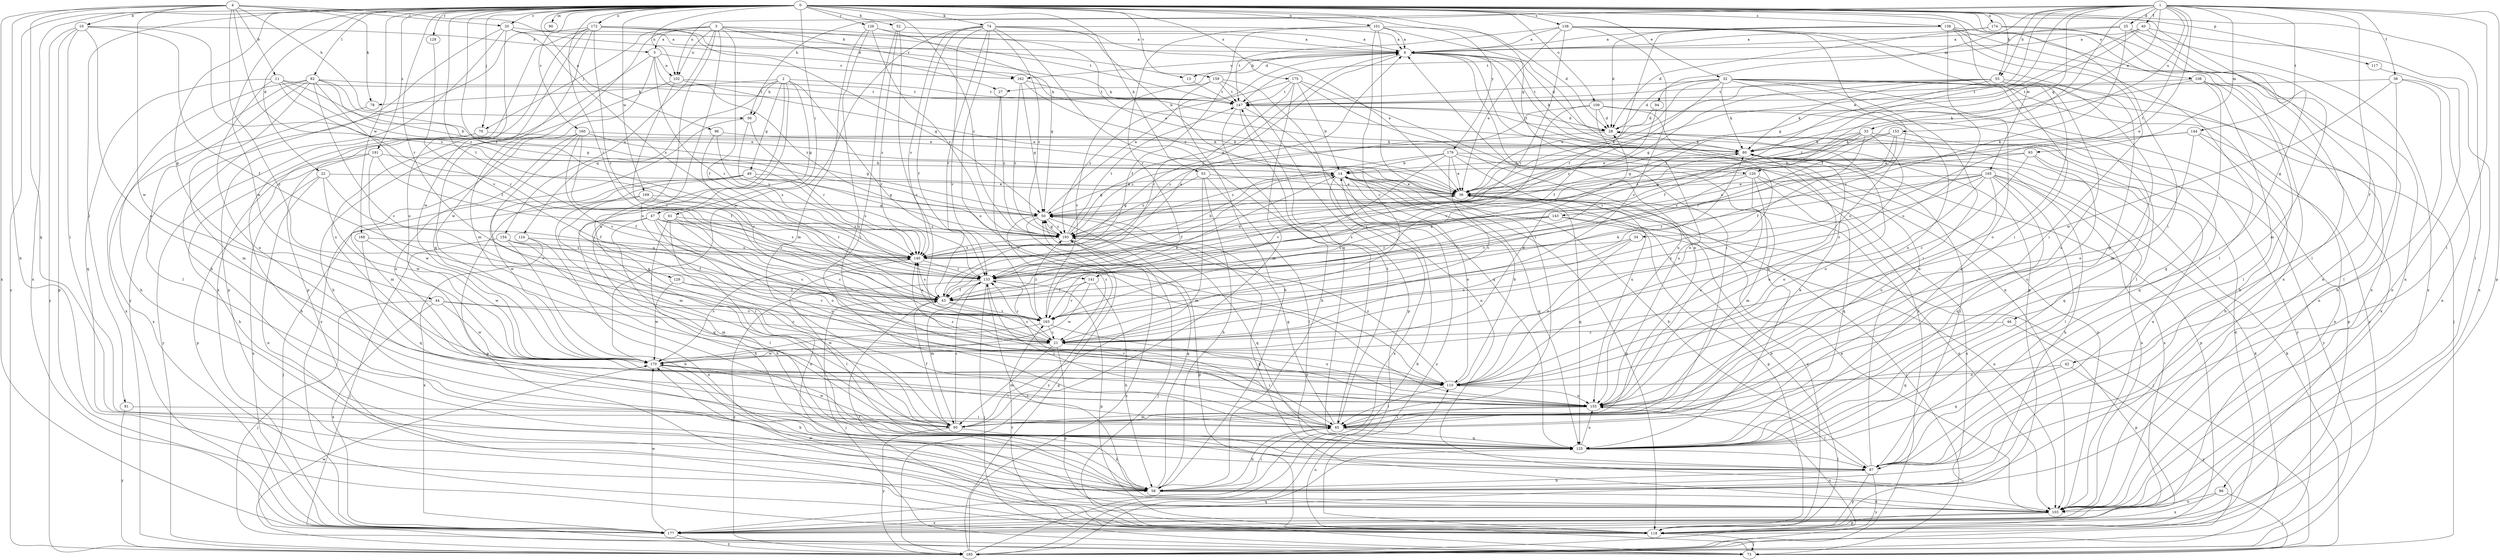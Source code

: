 strict digraph  {
0;
1;
2;
3;
4;
5;
6;
10;
11;
13;
14;
20;
21;
22;
25;
27;
28;
32;
33;
34;
36;
38;
40;
42;
43;
44;
46;
47;
49;
50;
52;
53;
55;
56;
58;
61;
65;
70;
73;
74;
78;
80;
81;
82;
86;
87;
90;
93;
94;
95;
96;
101;
102;
103;
108;
109;
110;
117;
118;
120;
124;
125;
126;
128;
129;
133;
136;
138;
140;
141;
143;
144;
147;
153;
154;
155;
159;
160;
162;
163;
165;
168;
169;
170;
172;
174;
175;
177;
179;
185;
191;
193;
0 -> 20  [label=c];
0 -> 22  [label=d];
0 -> 32  [label=e];
0 -> 44  [label=g];
0 -> 46  [label=g];
0 -> 52  [label=h];
0 -> 53  [label=h];
0 -> 55  [label=h];
0 -> 61  [label=i];
0 -> 65  [label=i];
0 -> 70  [label=j];
0 -> 74  [label=k];
0 -> 81  [label=l];
0 -> 82  [label=l];
0 -> 86  [label=l];
0 -> 90  [label=m];
0 -> 96  [label=n];
0 -> 101  [label=n];
0 -> 102  [label=n];
0 -> 108  [label=o];
0 -> 109  [label=o];
0 -> 117  [label=p];
0 -> 120  [label=q];
0 -> 126  [label=r];
0 -> 128  [label=r];
0 -> 129  [label=r];
0 -> 133  [label=r];
0 -> 136  [label=s];
0 -> 138  [label=s];
0 -> 140  [label=s];
0 -> 141  [label=t];
0 -> 159  [label=v];
0 -> 160  [label=v];
0 -> 165  [label=w];
0 -> 168  [label=w];
0 -> 169  [label=w];
0 -> 170  [label=w];
0 -> 172  [label=x];
0 -> 174  [label=x];
0 -> 175  [label=x];
0 -> 177  [label=x];
0 -> 179  [label=y];
0 -> 185  [label=y];
0 -> 191  [label=z];
0 -> 193  [label=z];
1 -> 25  [label=d];
1 -> 33  [label=e];
1 -> 34  [label=e];
1 -> 36  [label=e];
1 -> 38  [label=f];
1 -> 40  [label=f];
1 -> 42  [label=f];
1 -> 43  [label=f];
1 -> 55  [label=h];
1 -> 56  [label=h];
1 -> 87  [label=l];
1 -> 93  [label=m];
1 -> 94  [label=m];
1 -> 102  [label=n];
1 -> 118  [label=p];
1 -> 120  [label=q];
1 -> 141  [label=t];
1 -> 143  [label=t];
1 -> 144  [label=t];
1 -> 153  [label=u];
2 -> 47  [label=g];
2 -> 49  [label=g];
2 -> 56  [label=h];
2 -> 78  [label=k];
2 -> 87  [label=l];
2 -> 124  [label=q];
2 -> 125  [label=q];
2 -> 133  [label=r];
2 -> 147  [label=t];
3 -> 5  [label=a];
3 -> 27  [label=d];
3 -> 36  [label=e];
3 -> 43  [label=f];
3 -> 70  [label=j];
3 -> 95  [label=m];
3 -> 102  [label=n];
3 -> 110  [label=o];
3 -> 154  [label=u];
3 -> 155  [label=u];
3 -> 162  [label=v];
4 -> 10  [label=b];
4 -> 11  [label=b];
4 -> 13  [label=b];
4 -> 20  [label=c];
4 -> 21  [label=c];
4 -> 56  [label=h];
4 -> 58  [label=h];
4 -> 78  [label=k];
4 -> 125  [label=q];
4 -> 140  [label=s];
4 -> 170  [label=w];
4 -> 177  [label=x];
5 -> 102  [label=n];
5 -> 133  [label=r];
5 -> 155  [label=u];
5 -> 162  [label=v];
5 -> 170  [label=w];
5 -> 193  [label=z];
6 -> 13  [label=b];
6 -> 27  [label=d];
6 -> 28  [label=d];
6 -> 65  [label=i];
6 -> 80  [label=k];
6 -> 103  [label=n];
6 -> 140  [label=s];
6 -> 162  [label=v];
6 -> 185  [label=y];
10 -> 5  [label=a];
10 -> 43  [label=f];
10 -> 65  [label=i];
10 -> 110  [label=o];
10 -> 118  [label=p];
10 -> 185  [label=y];
10 -> 193  [label=z];
11 -> 36  [label=e];
11 -> 50  [label=g];
11 -> 125  [label=q];
11 -> 133  [label=r];
11 -> 147  [label=t];
11 -> 155  [label=u];
13 -> 147  [label=t];
14 -> 36  [label=e];
14 -> 43  [label=f];
14 -> 50  [label=g];
14 -> 110  [label=o];
14 -> 118  [label=p];
14 -> 125  [label=q];
14 -> 177  [label=x];
14 -> 185  [label=y];
20 -> 6  [label=a];
20 -> 58  [label=h];
20 -> 80  [label=k];
20 -> 110  [label=o];
20 -> 118  [label=p];
20 -> 140  [label=s];
21 -> 65  [label=i];
21 -> 95  [label=m];
21 -> 118  [label=p];
21 -> 133  [label=r];
21 -> 170  [label=w];
22 -> 36  [label=e];
22 -> 43  [label=f];
22 -> 103  [label=n];
22 -> 170  [label=w];
22 -> 177  [label=x];
25 -> 6  [label=a];
25 -> 95  [label=m];
25 -> 147  [label=t];
25 -> 163  [label=v];
25 -> 177  [label=x];
27 -> 155  [label=u];
27 -> 193  [label=z];
28 -> 80  [label=k];
28 -> 103  [label=n];
28 -> 147  [label=t];
28 -> 155  [label=u];
28 -> 193  [label=z];
32 -> 28  [label=d];
32 -> 36  [label=e];
32 -> 43  [label=f];
32 -> 65  [label=i];
32 -> 73  [label=j];
32 -> 80  [label=k];
32 -> 87  [label=l];
32 -> 125  [label=q];
32 -> 147  [label=t];
32 -> 155  [label=u];
32 -> 185  [label=y];
33 -> 21  [label=c];
33 -> 43  [label=f];
33 -> 50  [label=g];
33 -> 80  [label=k];
33 -> 133  [label=r];
33 -> 185  [label=y];
33 -> 193  [label=z];
34 -> 21  [label=c];
34 -> 110  [label=o];
34 -> 140  [label=s];
36 -> 50  [label=g];
36 -> 73  [label=j];
36 -> 103  [label=n];
36 -> 118  [label=p];
36 -> 125  [label=q];
38 -> 58  [label=h];
38 -> 87  [label=l];
38 -> 103  [label=n];
38 -> 147  [label=t];
38 -> 170  [label=w];
40 -> 6  [label=a];
40 -> 50  [label=g];
40 -> 103  [label=n];
40 -> 133  [label=r];
40 -> 177  [label=x];
42 -> 110  [label=o];
42 -> 125  [label=q];
42 -> 185  [label=y];
43 -> 6  [label=a];
43 -> 21  [label=c];
43 -> 73  [label=j];
43 -> 80  [label=k];
43 -> 140  [label=s];
43 -> 163  [label=v];
44 -> 21  [label=c];
44 -> 73  [label=j];
44 -> 163  [label=v];
44 -> 170  [label=w];
44 -> 177  [label=x];
46 -> 21  [label=c];
46 -> 118  [label=p];
46 -> 125  [label=q];
47 -> 21  [label=c];
47 -> 58  [label=h];
47 -> 87  [label=l];
47 -> 110  [label=o];
47 -> 125  [label=q];
47 -> 133  [label=r];
47 -> 140  [label=s];
47 -> 193  [label=z];
49 -> 36  [label=e];
49 -> 50  [label=g];
49 -> 95  [label=m];
49 -> 118  [label=p];
49 -> 140  [label=s];
49 -> 170  [label=w];
50 -> 6  [label=a];
50 -> 21  [label=c];
50 -> 118  [label=p];
50 -> 185  [label=y];
50 -> 193  [label=z];
52 -> 6  [label=a];
52 -> 21  [label=c];
52 -> 65  [label=i];
52 -> 140  [label=s];
53 -> 36  [label=e];
53 -> 58  [label=h];
53 -> 87  [label=l];
53 -> 95  [label=m];
53 -> 193  [label=z];
55 -> 36  [label=e];
55 -> 43  [label=f];
55 -> 50  [label=g];
55 -> 80  [label=k];
55 -> 95  [label=m];
55 -> 103  [label=n];
55 -> 110  [label=o];
55 -> 147  [label=t];
55 -> 155  [label=u];
56 -> 133  [label=r];
56 -> 140  [label=s];
56 -> 177  [label=x];
58 -> 50  [label=g];
58 -> 65  [label=i];
58 -> 103  [label=n];
61 -> 21  [label=c];
61 -> 58  [label=h];
61 -> 103  [label=n];
61 -> 155  [label=u];
61 -> 193  [label=z];
65 -> 50  [label=g];
65 -> 58  [label=h];
65 -> 80  [label=k];
65 -> 125  [label=q];
65 -> 133  [label=r];
65 -> 147  [label=t];
70 -> 58  [label=h];
70 -> 80  [label=k];
70 -> 185  [label=y];
73 -> 80  [label=k];
73 -> 110  [label=o];
74 -> 6  [label=a];
74 -> 14  [label=b];
74 -> 36  [label=e];
74 -> 43  [label=f];
74 -> 110  [label=o];
74 -> 125  [label=q];
74 -> 133  [label=r];
74 -> 140  [label=s];
74 -> 163  [label=v];
74 -> 170  [label=w];
74 -> 193  [label=z];
78 -> 177  [label=x];
80 -> 14  [label=b];
80 -> 87  [label=l];
80 -> 155  [label=u];
80 -> 177  [label=x];
81 -> 65  [label=i];
81 -> 185  [label=y];
82 -> 14  [label=b];
82 -> 21  [label=c];
82 -> 36  [label=e];
82 -> 43  [label=f];
82 -> 58  [label=h];
82 -> 87  [label=l];
82 -> 95  [label=m];
82 -> 147  [label=t];
82 -> 177  [label=x];
86 -> 73  [label=j];
86 -> 103  [label=n];
86 -> 177  [label=x];
87 -> 6  [label=a];
87 -> 14  [label=b];
87 -> 58  [label=h];
87 -> 118  [label=p];
87 -> 185  [label=y];
93 -> 14  [label=b];
93 -> 21  [label=c];
93 -> 50  [label=g];
93 -> 125  [label=q];
93 -> 155  [label=u];
94 -> 28  [label=d];
94 -> 193  [label=z];
95 -> 6  [label=a];
95 -> 43  [label=f];
95 -> 58  [label=h];
95 -> 133  [label=r];
95 -> 170  [label=w];
95 -> 185  [label=y];
96 -> 80  [label=k];
96 -> 140  [label=s];
96 -> 163  [label=v];
101 -> 6  [label=a];
101 -> 21  [label=c];
101 -> 28  [label=d];
101 -> 43  [label=f];
101 -> 65  [label=i];
101 -> 118  [label=p];
101 -> 133  [label=r];
102 -> 36  [label=e];
102 -> 58  [label=h];
102 -> 147  [label=t];
102 -> 163  [label=v];
103 -> 36  [label=e];
103 -> 50  [label=g];
103 -> 118  [label=p];
103 -> 133  [label=r];
103 -> 170  [label=w];
103 -> 177  [label=x];
108 -> 58  [label=h];
108 -> 80  [label=k];
108 -> 87  [label=l];
108 -> 125  [label=q];
108 -> 147  [label=t];
108 -> 177  [label=x];
109 -> 28  [label=d];
109 -> 110  [label=o];
109 -> 118  [label=p];
109 -> 140  [label=s];
109 -> 155  [label=u];
109 -> 163  [label=v];
109 -> 185  [label=y];
110 -> 14  [label=b];
110 -> 65  [label=i];
110 -> 140  [label=s];
110 -> 155  [label=u];
110 -> 193  [label=z];
117 -> 103  [label=n];
118 -> 14  [label=b];
118 -> 28  [label=d];
118 -> 36  [label=e];
118 -> 43  [label=f];
118 -> 73  [label=j];
118 -> 163  [label=v];
120 -> 36  [label=e];
120 -> 95  [label=m];
120 -> 125  [label=q];
120 -> 155  [label=u];
120 -> 163  [label=v];
120 -> 177  [label=x];
124 -> 103  [label=n];
124 -> 140  [label=s];
124 -> 177  [label=x];
125 -> 87  [label=l];
125 -> 155  [label=u];
126 -> 6  [label=a];
126 -> 50  [label=g];
126 -> 95  [label=m];
126 -> 155  [label=u];
126 -> 193  [label=z];
128 -> 163  [label=v];
129 -> 43  [label=f];
129 -> 163  [label=v];
129 -> 170  [label=w];
133 -> 43  [label=f];
133 -> 65  [label=i];
133 -> 73  [label=j];
133 -> 95  [label=m];
133 -> 118  [label=p];
133 -> 185  [label=y];
136 -> 6  [label=a];
136 -> 28  [label=d];
136 -> 65  [label=i];
136 -> 87  [label=l];
136 -> 103  [label=n];
136 -> 110  [label=o];
136 -> 133  [label=r];
136 -> 177  [label=x];
138 -> 6  [label=a];
138 -> 21  [label=c];
138 -> 36  [label=e];
138 -> 65  [label=i];
138 -> 110  [label=o];
138 -> 125  [label=q];
138 -> 133  [label=r];
138 -> 147  [label=t];
140 -> 14  [label=b];
140 -> 36  [label=e];
140 -> 87  [label=l];
140 -> 133  [label=r];
141 -> 43  [label=f];
141 -> 58  [label=h];
141 -> 163  [label=v];
141 -> 170  [label=w];
143 -> 73  [label=j];
143 -> 103  [label=n];
143 -> 133  [label=r];
143 -> 140  [label=s];
143 -> 193  [label=z];
144 -> 36  [label=e];
144 -> 58  [label=h];
144 -> 80  [label=k];
144 -> 103  [label=n];
144 -> 110  [label=o];
147 -> 28  [label=d];
147 -> 58  [label=h];
147 -> 65  [label=i];
147 -> 125  [label=q];
153 -> 36  [label=e];
153 -> 80  [label=k];
153 -> 125  [label=q];
153 -> 133  [label=r];
153 -> 140  [label=s];
154 -> 43  [label=f];
154 -> 58  [label=h];
154 -> 73  [label=j];
154 -> 95  [label=m];
154 -> 140  [label=s];
155 -> 65  [label=i];
155 -> 87  [label=l];
155 -> 95  [label=m];
159 -> 58  [label=h];
159 -> 103  [label=n];
159 -> 118  [label=p];
159 -> 147  [label=t];
159 -> 163  [label=v];
160 -> 43  [label=f];
160 -> 50  [label=g];
160 -> 80  [label=k];
160 -> 95  [label=m];
160 -> 110  [label=o];
160 -> 155  [label=u];
160 -> 163  [label=v];
162 -> 36  [label=e];
162 -> 50  [label=g];
162 -> 147  [label=t];
162 -> 193  [label=z];
163 -> 14  [label=b];
163 -> 21  [label=c];
163 -> 80  [label=k];
163 -> 140  [label=s];
163 -> 155  [label=u];
163 -> 170  [label=w];
163 -> 193  [label=z];
165 -> 21  [label=c];
165 -> 36  [label=e];
165 -> 58  [label=h];
165 -> 87  [label=l];
165 -> 103  [label=n];
165 -> 110  [label=o];
165 -> 125  [label=q];
165 -> 133  [label=r];
165 -> 155  [label=u];
165 -> 193  [label=z];
168 -> 125  [label=q];
168 -> 140  [label=s];
168 -> 170  [label=w];
169 -> 50  [label=g];
169 -> 65  [label=i];
169 -> 73  [label=j];
169 -> 133  [label=r];
170 -> 28  [label=d];
170 -> 58  [label=h];
170 -> 65  [label=i];
170 -> 110  [label=o];
170 -> 140  [label=s];
172 -> 6  [label=a];
172 -> 50  [label=g];
172 -> 80  [label=k];
172 -> 118  [label=p];
172 -> 125  [label=q];
172 -> 133  [label=r];
172 -> 147  [label=t];
172 -> 170  [label=w];
172 -> 177  [label=x];
172 -> 185  [label=y];
174 -> 6  [label=a];
174 -> 28  [label=d];
174 -> 87  [label=l];
174 -> 103  [label=n];
175 -> 14  [label=b];
175 -> 95  [label=m];
175 -> 125  [label=q];
175 -> 133  [label=r];
175 -> 147  [label=t];
175 -> 155  [label=u];
175 -> 193  [label=z];
177 -> 170  [label=w];
177 -> 185  [label=y];
179 -> 14  [label=b];
179 -> 21  [label=c];
179 -> 36  [label=e];
179 -> 103  [label=n];
179 -> 118  [label=p];
179 -> 155  [label=u];
179 -> 163  [label=v];
179 -> 193  [label=z];
185 -> 14  [label=b];
185 -> 50  [label=g];
185 -> 80  [label=k];
185 -> 125  [label=q];
185 -> 155  [label=u];
185 -> 170  [label=w];
185 -> 193  [label=z];
191 -> 14  [label=b];
191 -> 43  [label=f];
191 -> 58  [label=h];
191 -> 118  [label=p];
191 -> 170  [label=w];
193 -> 6  [label=a];
193 -> 50  [label=g];
193 -> 73  [label=j];
193 -> 125  [label=q];
193 -> 140  [label=s];
193 -> 147  [label=t];
}
